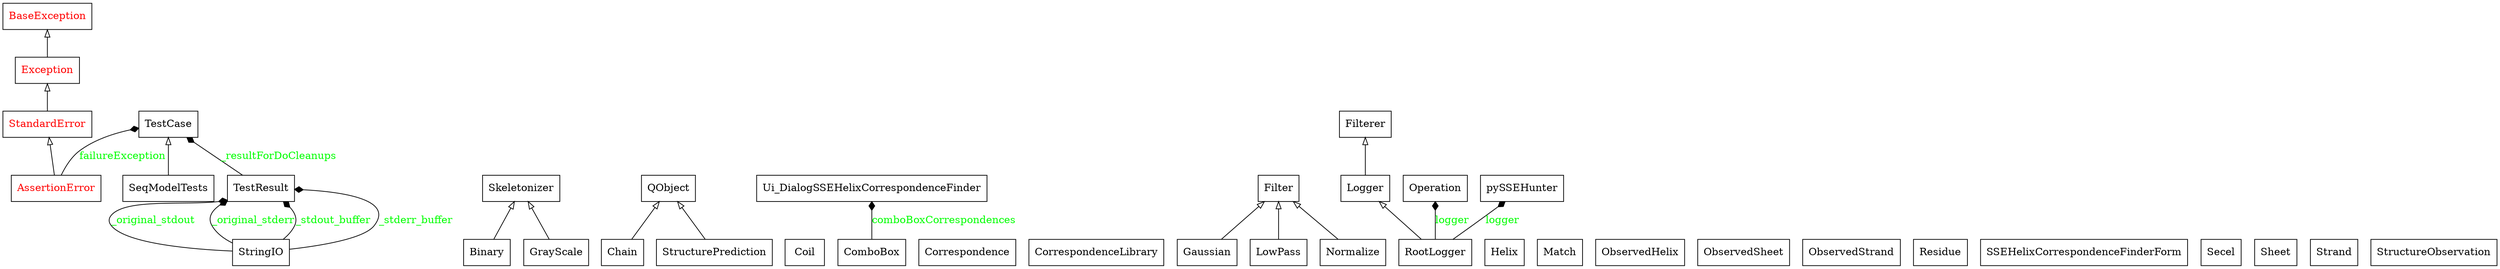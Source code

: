 digraph "classes_Toolkit" {
charset="utf-8"
rankdir=BT
"0" [fontcolor="red", label="AssertionError", shape="record"];
"1" [fontcolor="red", label="BaseException", shape="record"];
"2" [label="Binary", shape="record"];
"3" [label="Chain", shape="record"];
"4" [label="Coil", shape="record"];
"5" [label="ComboBox", shape="record"];
"6" [label="Correspondence", shape="record"];
"7" [label="CorrespondenceLibrary", shape="record"];
"8" [fontcolor="red", label="Exception", shape="record"];
"9" [label="Filter", shape="record"];
"10" [label="Filterer", shape="record"];
"11" [label="Gaussian", shape="record"];
"12" [label="GrayScale", shape="record"];
"13" [label="Helix", shape="record"];
"14" [label="Logger", shape="record"];
"15" [label="LowPass", shape="record"];
"16" [label="Match", shape="record"];
"17" [label="Normalize", shape="record"];
"18" [label="ObservedHelix", shape="record"];
"19" [label="ObservedSheet", shape="record"];
"20" [label="ObservedStrand", shape="record"];
"21" [label="Operation", shape="record"];
"22" [label="QObject", shape="record"];
"23" [label="Residue", shape="record"];
"24" [label="RootLogger", shape="record"];
"25" [label="SSEHelixCorrespondenceFinderForm", shape="record"];
"26" [label="Secel", shape="record"];
"27" [label="SeqModelTests", shape="record"];
"28" [label="Sheet", shape="record"];
"29" [label="Skeletonizer", shape="record"];
"30" [fontcolor="red", label="StandardError", shape="record"];
"31" [label="Strand", shape="record"];
"32" [label="StringIO", shape="record"];
"33" [label="StructureObservation", shape="record"];
"34" [label="StructurePrediction", shape="record"];
"35" [label="TestCase", shape="record"];
"36" [label="TestResult", shape="record"];
"37" [label="Ui_DialogSSEHelixCorrespondenceFinder", shape="record"];
"38" [label="pySSEHunter", shape="record"];
"0" -> "30" [arrowhead="empty", arrowtail="none"];
"2" -> "29" [arrowhead="empty", arrowtail="none"];
"3" -> "22" [arrowhead="empty", arrowtail="none"];
"8" -> "1" [arrowhead="empty", arrowtail="none"];
"11" -> "9" [arrowhead="empty", arrowtail="none"];
"12" -> "29" [arrowhead="empty", arrowtail="none"];
"14" -> "10" [arrowhead="empty", arrowtail="none"];
"15" -> "9" [arrowhead="empty", arrowtail="none"];
"17" -> "9" [arrowhead="empty", arrowtail="none"];
"24" -> "14" [arrowhead="empty", arrowtail="none"];
"27" -> "35" [arrowhead="empty", arrowtail="none"];
"30" -> "8" [arrowhead="empty", arrowtail="none"];
"34" -> "22" [arrowhead="empty", arrowtail="none"];
"0" -> "35" [arrowhead="diamond", arrowtail="none", fontcolor="green", label="failureException", style="solid"];
"5" -> "37" [arrowhead="diamond", arrowtail="none", fontcolor="green", label="comboBoxCorrespondences", style="solid"];
"24" -> "21" [arrowhead="diamond", arrowtail="none", fontcolor="green", label="logger", style="solid"];
"24" -> "38" [arrowhead="diamond", arrowtail="none", fontcolor="green", label="logger", style="solid"];
"32" -> "36" [arrowhead="diamond", arrowtail="none", fontcolor="green", label="_original_stdout", style="solid"];
"32" -> "36" [arrowhead="diamond", arrowtail="none", fontcolor="green", label="_original_stderr", style="solid"];
"32" -> "36" [arrowhead="diamond", arrowtail="none", fontcolor="green", label="_stdout_buffer", style="solid"];
"32" -> "36" [arrowhead="diamond", arrowtail="none", fontcolor="green", label="_stderr_buffer", style="solid"];
"36" -> "35" [arrowhead="diamond", arrowtail="none", fontcolor="green", label="_resultForDoCleanups", style="solid"];
}
